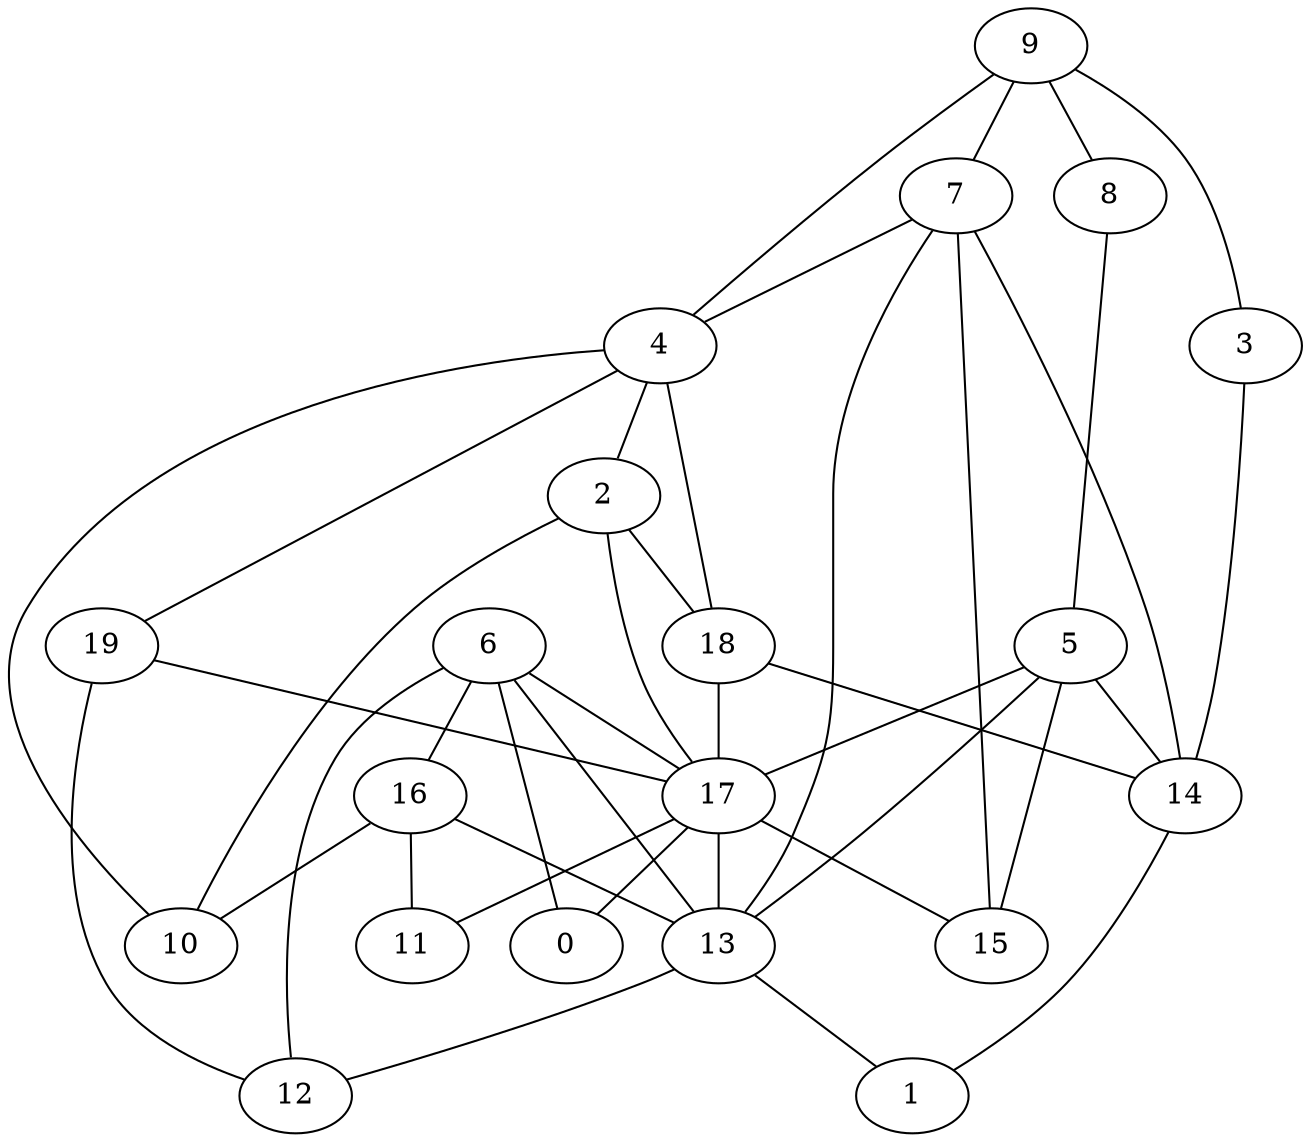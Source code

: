digraph GG_graph {

subgraph G_graph {
edge [color = black]
"14" -> "1" [dir = none]
"8" -> "5" [dir = none]
"5" -> "15" [dir = none]
"5" -> "17" [dir = none]
"5" -> "14" [dir = none]
"5" -> "13" [dir = none]
"4" -> "19" [dir = none]
"4" -> "2" [dir = none]
"4" -> "10" [dir = none]
"2" -> "10" [dir = none]
"2" -> "17" [dir = none]
"2" -> "18" [dir = none]
"18" -> "14" [dir = none]
"18" -> "17" [dir = none]
"3" -> "14" [dir = none]
"16" -> "13" [dir = none]
"16" -> "11" [dir = none]
"13" -> "12" [dir = none]
"13" -> "1" [dir = none]
"19" -> "12" [dir = none]
"19" -> "17" [dir = none]
"6" -> "13" [dir = none]
"6" -> "17" [dir = none]
"6" -> "12" [dir = none]
"6" -> "16" [dir = none]
"6" -> "0" [dir = none]
"9" -> "3" [dir = none]
"9" -> "8" [dir = none]
"9" -> "7" [dir = none]
"9" -> "4" [dir = none]
"7" -> "15" [dir = none]
"7" -> "4" [dir = none]
"7" -> "13" [dir = none]
"7" -> "14" [dir = none]
"17" -> "11" [dir = none]
"17" -> "13" [dir = none]
"17" -> "0" [dir = none]
"17" -> "15" [dir = none]
"4" -> "18" [dir = none]
"16" -> "10" [dir = none]
}

}
